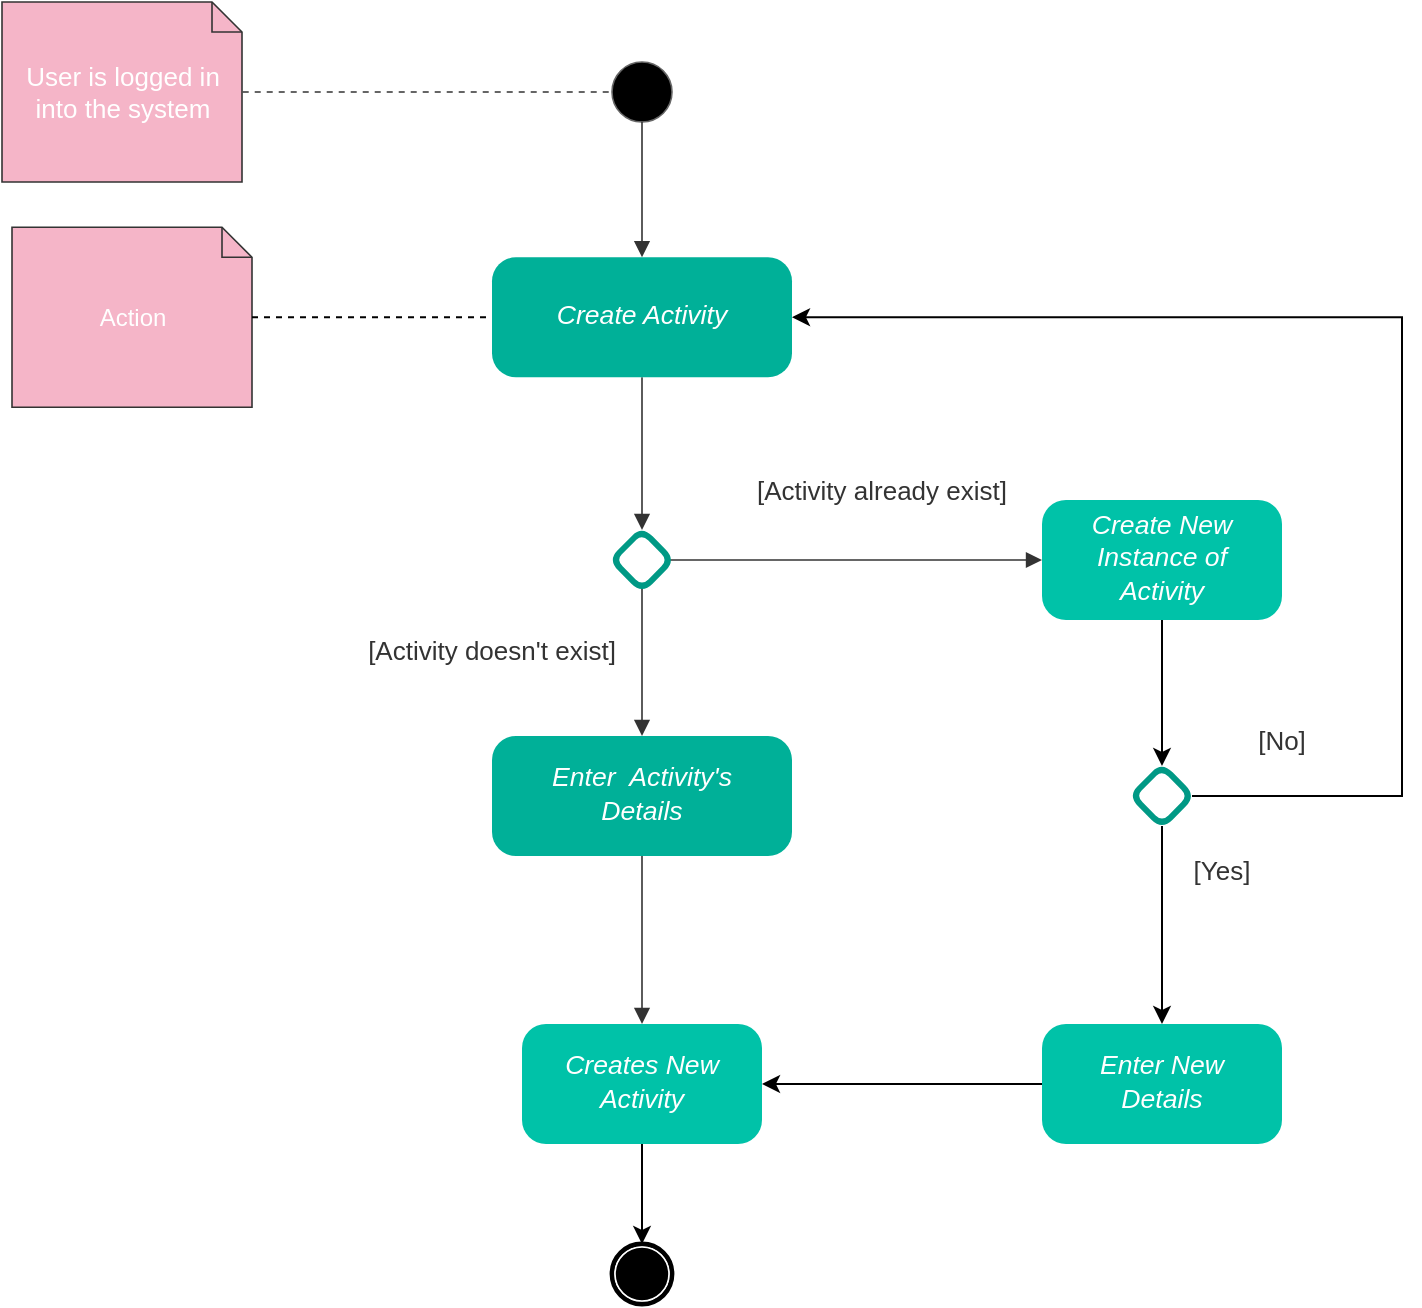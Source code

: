 <mxfile version="14.5.1" type="device"><diagram id="E0GboGeiqO23vG4v_m0G" name="Page-1"><mxGraphModel dx="1113" dy="791" grid="1" gridSize="10" guides="1" tooltips="1" connect="1" arrows="1" fold="1" page="1" pageScale="1" pageWidth="827" pageHeight="1169" math="0" shadow="0"><root><mxCell id="0"/><mxCell id="1" parent="0"/><UserObject label="" lucidchartObjectId="8az7X8QaD_x4" id="wtcFUgew6t4Ic75IxzRK-1"><mxCell style="html=1;overflow=block;blockSpacing=1;whiteSpace=wrap;ellipse;fillColor=#000000;whiteSpace=wrap;fontSize=13;spacing=3.6;strokeColor=#666666;strokeOpacity=100;fillOpacity=100;rounded=1;absoluteArcSize=1;arcSize=12;strokeWidth=0.8;" vertex="1" parent="1"><mxGeometry x="815" y="149.02" width="30" height="30" as="geometry"/></mxCell></UserObject><UserObject label="" lucidchartObjectId="8az7UEcWredh" id="wtcFUgew6t4Ic75IxzRK-2"><mxCell style="html=1;jettySize=18;whiteSpace=wrap;fontSize=13;fontFamily=helvetica;strokeColor=#333333;strokeOpacity=100;strokeWidth=0.8;rounded=1;arcSize=24;edgeStyle=orthogonalEdgeStyle;startArrow=none;;endArrow=block;endFill=1;;exitX=0.5;exitY=1;exitDx=0;exitDy=0;entryX=0.5;entryY=0;entryDx=0;entryDy=0;" edge="1" parent="1" source="wtcFUgew6t4Ic75IxzRK-16" target="wtcFUgew6t4Ic75IxzRK-27"><mxGeometry width="100" height="100" relative="1" as="geometry"><Array as="points"/><mxPoint x="830" y="340.0" as="sourcePoint"/><mxPoint x="830" y="380" as="targetPoint"/></mxGeometry></mxCell></UserObject><mxCell id="wtcFUgew6t4Ic75IxzRK-3" value="&lt;div style=&quot;display: flex ; justify-content: center ; text-align: center ; align-items: baseline ; line-height: 1.25 ; margin-left: 8.4px ; margin-right: 8.4px ; margin-top: -2px&quot;&gt;&lt;font color=&quot;#ffffff&quot;&gt;&lt;span style=&quot;font-size: 13.3px ; font-style: italic&quot;&gt;Enter&amp;nbsp; Activity's Details&lt;/span&gt;&lt;/font&gt;&lt;/div&gt;" style="rounded=1;arcSize=20;whiteSpace=wrap;overflow=block;blockSpacing=1;html=1;fontSize=13;spacing=3.6;strokeOpacity=0;fillOpacity=100;fillColor=#00b098;strokeWidth=0.8;" vertex="1" parent="1"><mxGeometry x="755" y="486" width="150" height="60" as="geometry"/></mxCell><UserObject label="" lucidchartObjectId="8az7CGVQULsu" id="wtcFUgew6t4Ic75IxzRK-4"><mxCell style="html=1;jettySize=18;whiteSpace=wrap;fontSize=13;fontFamily=helvetica;strokeColor=#333333;strokeOpacity=100;strokeWidth=0.8;rounded=1;arcSize=24;edgeStyle=orthogonalEdgeStyle;startArrow=none;;endArrow=block;endFill=1;;exitX=0.5;exitY=1;exitPerimeter=0;entryX=0.5;entryY=0;entryDx=0;entryDy=0;" edge="1" parent="1" source="wtcFUgew6t4Ic75IxzRK-3" target="wtcFUgew6t4Ic75IxzRK-6"><mxGeometry width="100" height="100" relative="1" as="geometry"><Array as="points"/><mxPoint x="830" y="583.96" as="targetPoint"/></mxGeometry></mxCell></UserObject><mxCell id="wtcFUgew6t4Ic75IxzRK-62" style="edgeStyle=orthogonalEdgeStyle;rounded=0;orthogonalLoop=1;jettySize=auto;html=1;entryX=0.5;entryY=0;entryDx=0;entryDy=0;" edge="1" parent="1" source="wtcFUgew6t4Ic75IxzRK-6" target="wtcFUgew6t4Ic75IxzRK-61"><mxGeometry relative="1" as="geometry"/></mxCell><mxCell id="wtcFUgew6t4Ic75IxzRK-6" value="&lt;div style=&quot;display: flex ; justify-content: center ; text-align: center ; align-items: baseline ; font-size: 0 ; line-height: 1.25 ; margin-left: 8.4px ; margin-right: 8.4px ; margin-top: 2.4px ; margin-top: -2px&quot;&gt;&lt;span&gt;&lt;i style=&quot;color: rgb(255 , 255 , 255) ; font-size: 13.3px&quot;&gt;Creates New Activity&lt;/i&gt;&lt;br&gt;&lt;/span&gt;&lt;/div&gt;" style="rounded=1;arcSize=20;whiteSpace=wrap;overflow=block;blockSpacing=1;html=1;fontSize=13;spacing=3.6;strokeOpacity=0;fillOpacity=100;fillColor=#00c2a8;strokeWidth=0.8;" vertex="1" parent="1"><mxGeometry x="770" y="630" width="120" height="60" as="geometry"/></mxCell><UserObject label="" lucidchartObjectId="90gjxgfOsC8D" id="wtcFUgew6t4Ic75IxzRK-13"><mxCell style="html=1;overflow=block;blockSpacing=1;whiteSpace=wrap;shape=note;size=15;whiteSpace=wrap;fontSize=13;fontColor=#ffffff;align=center;align=left;spacing=3.8;strokeColor=#333333;strokeOpacity=100;fillOpacity=100;rounded=1;absoluteArcSize=1;arcSize=12;fillColor=#f5b5c8;strokeWidth=0.8;" vertex="1" parent="1"><mxGeometry x="510" y="119.02" width="120" height="90" as="geometry"/></mxCell></UserObject><UserObject label="" lucidchartObjectId="E2gjoxndOQYm" id="wtcFUgew6t4Ic75IxzRK-14"><mxCell style="html=1;jettySize=18;whiteSpace=wrap;fontSize=13;strokeColor=#333333;strokeOpacity=100;dashed=1;fixDash=1;strokeWidth=0.8;rounded=1;arcSize=24;edgeStyle=orthogonalEdgeStyle;startArrow=none;;endArrow=none;;exitX=1.003;exitY=0.5;exitPerimeter=0;entryX=0;entryY=0.5;entryDx=0;entryDy=0;" edge="1" parent="1" source="wtcFUgew6t4Ic75IxzRK-13" target="wtcFUgew6t4Ic75IxzRK-1"><mxGeometry width="100" height="100" relative="1" as="geometry"><Array as="points"/></mxGeometry></mxCell></UserObject><UserObject label="" lucidchartObjectId="8az7UEcWredh" id="wtcFUgew6t4Ic75IxzRK-15"><mxCell style="html=1;jettySize=18;whiteSpace=wrap;fontSize=13;fontFamily=helvetica;strokeColor=#333333;strokeOpacity=100;strokeWidth=0.8;rounded=1;arcSize=24;edgeStyle=orthogonalEdgeStyle;startArrow=none;;endArrow=block;endFill=1;;entryX=0.5;entryY=0;entryPerimeter=0;" edge="1" parent="1" source="wtcFUgew6t4Ic75IxzRK-1" target="wtcFUgew6t4Ic75IxzRK-16"><mxGeometry width="100" height="100" relative="1" as="geometry"><Array as="points"/><mxPoint x="830" y="209.02" as="sourcePoint"/></mxGeometry></mxCell></UserObject><mxCell id="wtcFUgew6t4Ic75IxzRK-16" value="&lt;div style=&quot;display: flex ; justify-content: center ; text-align: center ; align-items: baseline ; line-height: 1.25 ; margin-left: 8.4px ; margin-right: 8.4px ; margin-top: -2px&quot;&gt;&lt;font color=&quot;#ffffff&quot;&gt;&lt;span style=&quot;font-size: 13.3px ; font-style: italic&quot;&gt;Create Activity&lt;/span&gt;&lt;/font&gt;&lt;/div&gt;" style="rounded=1;arcSize=20;whiteSpace=wrap;overflow=block;blockSpacing=1;html=1;fontSize=13;spacing=3.6;strokeOpacity=0;fillOpacity=100;fillColor=#00b098;strokeWidth=0.8;" vertex="1" parent="1"><mxGeometry x="755" y="246.63" width="150" height="60" as="geometry"/></mxCell><mxCell id="wtcFUgew6t4Ic75IxzRK-17" value="&lt;span style=&quot;color: rgb(255 , 255 , 255) ; font-size: 13px ; text-align: left&quot;&gt;User is logged in &lt;br&gt;into the system&lt;/span&gt;" style="text;html=1;resizable=0;autosize=1;align=center;verticalAlign=middle;points=[];fillColor=none;strokeColor=none;rounded=0;" vertex="1" parent="1"><mxGeometry x="515" y="149.02" width="110" height="30" as="geometry"/></mxCell><mxCell id="wtcFUgew6t4Ic75IxzRK-18" value="" style="group" vertex="1" connectable="0" parent="1"><mxGeometry x="515" y="231.63" width="120" height="90" as="geometry"/></mxCell><UserObject label="" lucidchartObjectId="90gjxgfOsC8D" id="wtcFUgew6t4Ic75IxzRK-19"><mxCell style="html=1;overflow=block;blockSpacing=1;whiteSpace=wrap;shape=note;size=15;whiteSpace=wrap;fontSize=13;fontColor=#ffffff;align=center;align=left;spacing=3.8;strokeColor=#333333;strokeOpacity=100;fillOpacity=100;rounded=1;absoluteArcSize=1;arcSize=12;fillColor=#f5b5c8;strokeWidth=0.8;" vertex="1" parent="wtcFUgew6t4Ic75IxzRK-18"><mxGeometry width="120" height="90" as="geometry"/></mxCell></UserObject><mxCell id="wtcFUgew6t4Ic75IxzRK-20" value="&lt;font color=&quot;#ffffff&quot;&gt;Action&lt;/font&gt;" style="text;html=1;resizable=0;autosize=1;align=center;verticalAlign=middle;points=[];fillColor=none;strokeColor=none;rounded=0;" vertex="1" parent="wtcFUgew6t4Ic75IxzRK-18"><mxGeometry x="35" y="35" width="50" height="20" as="geometry"/></mxCell><mxCell id="wtcFUgew6t4Ic75IxzRK-21" style="edgeStyle=orthogonalEdgeStyle;rounded=0;orthogonalLoop=1;jettySize=auto;html=1;entryX=0;entryY=0.5;entryDx=0;entryDy=0;endArrow=none;endFill=0;dashed=1;" edge="1" parent="1" source="wtcFUgew6t4Ic75IxzRK-19" target="wtcFUgew6t4Ic75IxzRK-16"><mxGeometry relative="1" as="geometry"/></mxCell><UserObject label="" lucidchartObjectId="8az7PhLwa9s." id="wtcFUgew6t4Ic75IxzRK-23"><mxCell style="html=1;jettySize=18;whiteSpace=wrap;fontSize=13;fontFamily=helvetica;strokeColor=#333333;strokeOpacity=100;strokeWidth=0.8;rounded=1;arcSize=24;edgeStyle=orthogonalEdgeStyle;startArrow=none;;endArrow=block;endFill=1;;exitX=0.5;exitY=0.968;exitPerimeter=0;entryX=0.5;entryY=0;entryDx=0;entryDy=0;" edge="1" parent="1" source="wtcFUgew6t4Ic75IxzRK-27" target="wtcFUgew6t4Ic75IxzRK-3"><mxGeometry width="100" height="100" relative="1" as="geometry"><Array as="points"/><mxPoint x="830" y="484" as="targetPoint"/></mxGeometry></mxCell></UserObject><UserObject label="" lucidchartObjectId="8az71Tb4N.wg" id="wtcFUgew6t4Ic75IxzRK-25"><mxCell style="html=1;jettySize=18;whiteSpace=wrap;fontSize=13;fontFamily=helvetica;strokeColor=#333333;strokeOpacity=100;strokeWidth=0.8;rounded=1;arcSize=24;edgeStyle=orthogonalEdgeStyle;startArrow=none;;endArrow=block;endFill=1;;exitX=0.968;exitY=0.5;exitPerimeter=0;entryX=0;entryY=0.5;entryPerimeter=0;" edge="1" parent="1" source="wtcFUgew6t4Ic75IxzRK-27" target="wtcFUgew6t4Ic75IxzRK-26"><mxGeometry width="100" height="100" relative="1" as="geometry"><Array as="points"/></mxGeometry></mxCell></UserObject><mxCell id="wtcFUgew6t4Ic75IxzRK-65" style="edgeStyle=orthogonalEdgeStyle;rounded=0;orthogonalLoop=1;jettySize=auto;html=1;entryX=0.5;entryY=0;entryDx=0;entryDy=0;" edge="1" parent="1" source="wtcFUgew6t4Ic75IxzRK-26" target="wtcFUgew6t4Ic75IxzRK-64"><mxGeometry relative="1" as="geometry"/></mxCell><mxCell id="wtcFUgew6t4Ic75IxzRK-26" value="&lt;div style=&quot;display: flex ; justify-content: center ; text-align: center ; align-items: baseline ; font-size: 0 ; line-height: 1.25 ; margin-left: 8.4px ; margin-right: 8.4px ; margin-top: 2.4px ; margin-top: -2px&quot;&gt;&lt;span&gt;&lt;span style=&quot;font-size: 13.3px ; color: #ffffff ; font-style: italic&quot;&gt;Create New Instance of Activity&lt;/span&gt;&lt;/span&gt;&lt;/div&gt;" style="rounded=1;arcSize=20;whiteSpace=wrap;overflow=block;blockSpacing=1;html=1;fontSize=13;spacing=3.6;strokeOpacity=0;fillOpacity=100;fillColor=#00c2a8;strokeWidth=0.8;" vertex="1" parent="1"><mxGeometry x="1030" y="368" width="120" height="60" as="geometry"/></mxCell><UserObject label="" lucidchartObjectId="e1ejZiYHjmM9" id="wtcFUgew6t4Ic75IxzRK-27"><mxCell style="html=1;overflow=block;blockSpacing=1;whiteSpace=wrap;shape=rhombus;;whiteSpace=wrap;fontSize=13;spacing=3.6;strokeColor=#009985;strokeOpacity=100;fillOpacity=100;rounded=1;absoluteArcSize=1;arcSize=12;fillColor=#ffffff;strokeWidth=3;" vertex="1" parent="1"><mxGeometry x="815" y="383" width="30" height="30" as="geometry"/></mxCell></UserObject><UserObject label="[Activity doesn't exist]" lucidchartObjectId="23ej0b3Iho67" id="wtcFUgew6t4Ic75IxzRK-28"><mxCell style="html=1;overflow=block;blockSpacing=1;whiteSpace=wrap;;whiteSpace=wrap;fontSize=13;fontColor=#333333;align=center;spacing=3.8;strokeOpacity=0;fillOpacity=0;rounded=1;absoluteArcSize=1;arcSize=12;fillColor=#ffffff;strokeWidth=0.8;" vertex="1" parent="1"><mxGeometry x="665" y="420" width="180" height="45" as="geometry"/></mxCell></UserObject><UserObject label="[Activity already exist]" lucidchartObjectId="x1ejuoIcyLg6" id="wtcFUgew6t4Ic75IxzRK-29"><mxCell style="html=1;overflow=block;blockSpacing=1;whiteSpace=wrap;;whiteSpace=wrap;fontSize=13;fontColor=#333333;align=center;spacing=3.8;strokeOpacity=0;fillOpacity=0;rounded=1;absoluteArcSize=1;arcSize=12;fillColor=#ffffff;strokeWidth=0.8;" vertex="1" parent="1"><mxGeometry x="860" y="340" width="180" height="45" as="geometry"/></mxCell></UserObject><UserObject label="" lucidchartObjectId="8az7l5J2gxka" id="wtcFUgew6t4Ic75IxzRK-61"><mxCell style="html=1;overflow=block;blockSpacing=1;whiteSpace=wrap;shape=mxgraph.bpmn.shape;outline=end;symbol=terminate;strokeColor=#000000;fillColor=#ffffff;whiteSpace=wrap;fontSize=13;spacing=3.6;strokeOpacity=100;fillOpacity=100;rounded=1;absoluteArcSize=1;arcSize=12;strokeWidth=0.8;" vertex="1" parent="1"><mxGeometry x="815" y="740" width="30" height="30" as="geometry"/></mxCell></UserObject><mxCell id="wtcFUgew6t4Ic75IxzRK-68" style="edgeStyle=orthogonalEdgeStyle;rounded=0;orthogonalLoop=1;jettySize=auto;html=1;entryX=0.5;entryY=0;entryDx=0;entryDy=0;" edge="1" parent="1" source="wtcFUgew6t4Ic75IxzRK-64" target="wtcFUgew6t4Ic75IxzRK-67"><mxGeometry relative="1" as="geometry"/></mxCell><mxCell id="wtcFUgew6t4Ic75IxzRK-70" style="edgeStyle=orthogonalEdgeStyle;rounded=0;orthogonalLoop=1;jettySize=auto;html=1;entryX=1;entryY=0.5;entryDx=0;entryDy=0;exitX=1;exitY=0.5;exitDx=0;exitDy=0;" edge="1" parent="1" source="wtcFUgew6t4Ic75IxzRK-64" target="wtcFUgew6t4Ic75IxzRK-16"><mxGeometry relative="1" as="geometry"><mxPoint x="950" y="280" as="targetPoint"/><Array as="points"><mxPoint x="1210" y="516"/><mxPoint x="1210" y="277"/></Array></mxGeometry></mxCell><UserObject label="" lucidchartObjectId="e1ejZiYHjmM9" id="wtcFUgew6t4Ic75IxzRK-64"><mxCell style="html=1;overflow=block;blockSpacing=1;whiteSpace=wrap;shape=rhombus;;whiteSpace=wrap;fontSize=13;spacing=3.6;strokeColor=#009985;strokeOpacity=100;fillOpacity=100;rounded=1;absoluteArcSize=1;arcSize=12;fillColor=#ffffff;strokeWidth=3;" vertex="1" parent="1"><mxGeometry x="1075" y="501" width="30" height="30" as="geometry"/></mxCell></UserObject><UserObject label="[Yes]" lucidchartObjectId="23ej0b3Iho67" id="wtcFUgew6t4Ic75IxzRK-66"><mxCell style="html=1;overflow=block;blockSpacing=1;whiteSpace=wrap;;whiteSpace=wrap;fontSize=13;fontColor=#333333;align=center;spacing=3.8;strokeOpacity=0;fillOpacity=0;rounded=1;absoluteArcSize=1;arcSize=12;fillColor=#ffffff;strokeWidth=0.8;" vertex="1" parent="1"><mxGeometry x="1090" y="530" width="60" height="45" as="geometry"/></mxCell></UserObject><mxCell id="wtcFUgew6t4Ic75IxzRK-73" style="edgeStyle=orthogonalEdgeStyle;rounded=0;orthogonalLoop=1;jettySize=auto;html=1;entryX=1;entryY=0.5;entryDx=0;entryDy=0;" edge="1" parent="1" source="wtcFUgew6t4Ic75IxzRK-67" target="wtcFUgew6t4Ic75IxzRK-6"><mxGeometry relative="1" as="geometry"/></mxCell><mxCell id="wtcFUgew6t4Ic75IxzRK-67" value="&lt;div style=&quot;display: flex ; justify-content: center ; text-align: center ; align-items: baseline ; font-size: 0 ; line-height: 1.25 ; margin-left: 8.4px ; margin-right: 8.4px ; margin-top: 2.4px ; margin-top: -2px&quot;&gt;&lt;span&gt;&lt;span style=&quot;font-size: 13.3px ; color: #ffffff ; font-style: italic&quot;&gt;Enter New Details&lt;/span&gt;&lt;/span&gt;&lt;/div&gt;" style="rounded=1;arcSize=20;whiteSpace=wrap;overflow=block;blockSpacing=1;html=1;fontSize=13;spacing=3.6;strokeOpacity=0;fillOpacity=100;fillColor=#00c2a8;strokeWidth=0.8;" vertex="1" parent="1"><mxGeometry x="1030" y="630" width="120" height="60" as="geometry"/></mxCell><UserObject label="[No]" lucidchartObjectId="23ej0b3Iho67" id="wtcFUgew6t4Ic75IxzRK-69"><mxCell style="html=1;overflow=block;blockSpacing=1;whiteSpace=wrap;;whiteSpace=wrap;fontSize=13;fontColor=#333333;align=center;spacing=3.8;strokeOpacity=0;fillOpacity=0;rounded=1;absoluteArcSize=1;arcSize=12;fillColor=#ffffff;strokeWidth=0.8;" vertex="1" parent="1"><mxGeometry x="1130" y="465" width="40" height="45" as="geometry"/></mxCell></UserObject></root></mxGraphModel></diagram></mxfile>